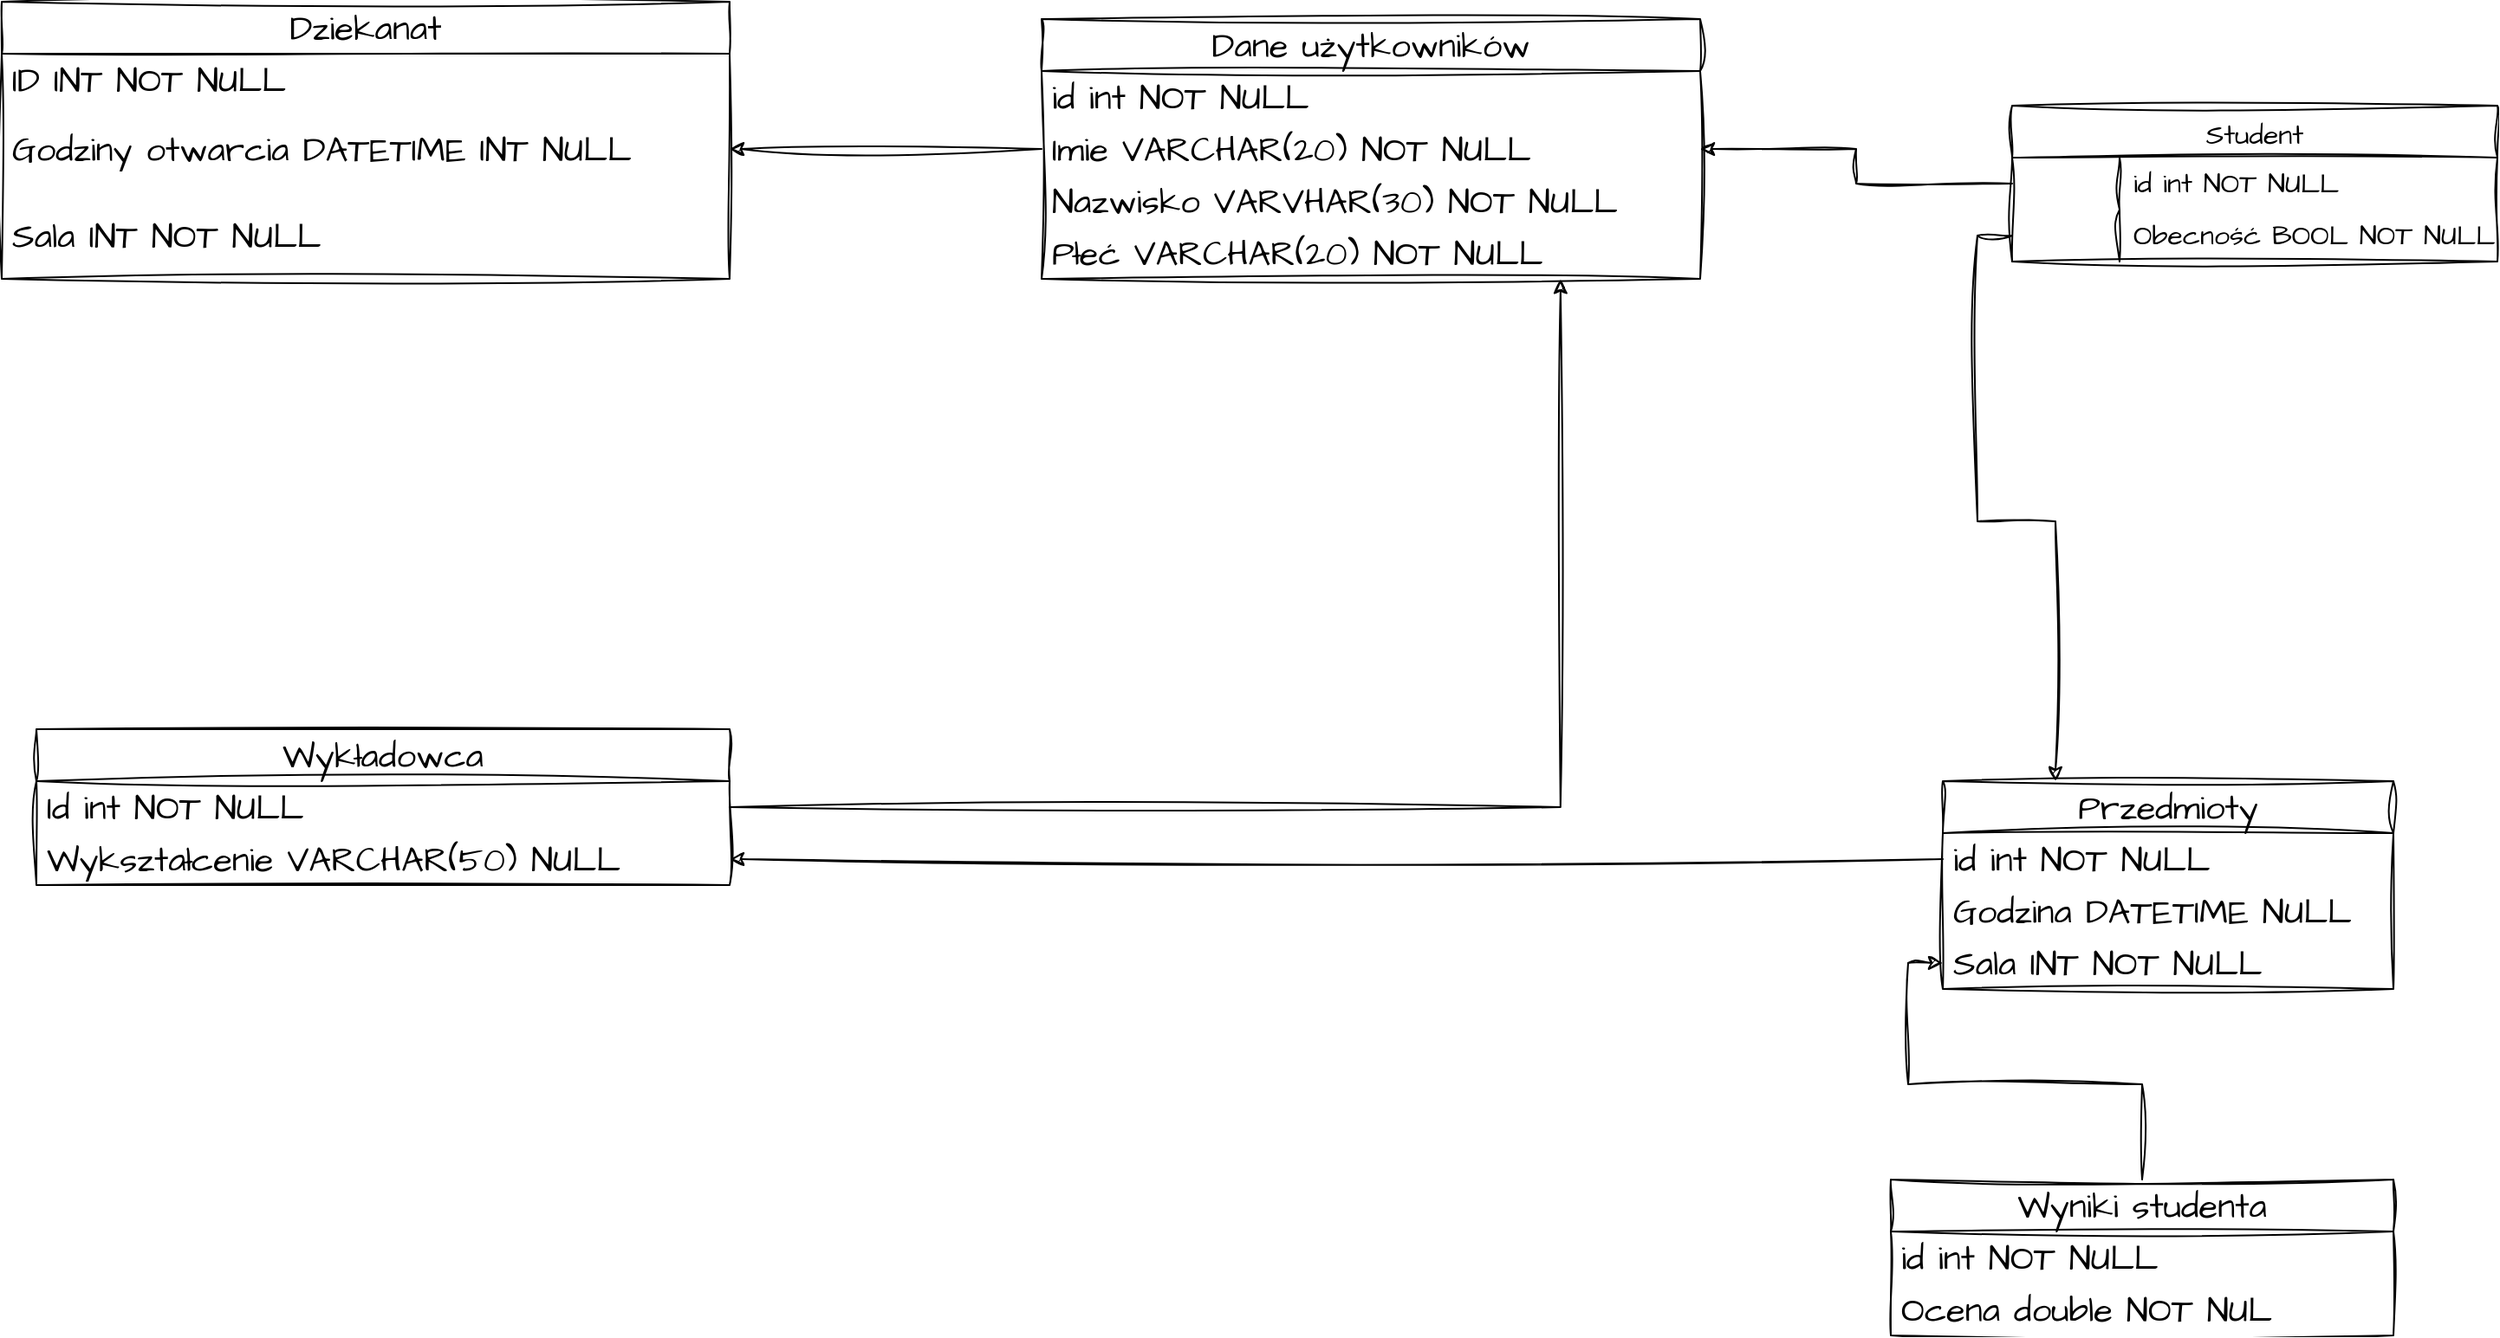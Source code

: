 <mxfile version="21.0.1" type="device"><diagram name="Strona-1" id="avM91-qXKGXIuU8qZFrr"><mxGraphModel dx="2060" dy="1016" grid="1" gridSize="10" guides="1" tooltips="1" connect="1" arrows="1" fold="1" page="1" pageScale="1" pageWidth="827" pageHeight="1169" math="0" shadow="0"><root><mxCell id="0"/><mxCell id="1" parent="0"/><mxCell id="APxhHmnlTaBTzIxI5g7v-2" value="Dziekanat" style="swimlane;fontStyle=0;childLayout=stackLayout;horizontal=1;startSize=30;horizontalStack=0;resizeParent=1;resizeParentMax=0;resizeLast=0;collapsible=1;marginBottom=0;whiteSpace=wrap;html=1;sketch=1;hachureGap=4;jiggle=2;curveFitting=1;fontFamily=Architects Daughter;fontSource=https%3A%2F%2Ffonts.googleapis.com%2Fcss%3Ffamily%3DArchitects%2BDaughter;fontSize=20;" vertex="1" parent="1"><mxGeometry x="130" y="60" width="420" height="160" as="geometry"/></mxCell><mxCell id="APxhHmnlTaBTzIxI5g7v-3" value="ID INT NOT NULL" style="text;strokeColor=none;fillColor=none;align=left;verticalAlign=middle;spacingLeft=4;spacingRight=4;overflow=hidden;points=[[0,0.5],[1,0.5]];portConstraint=eastwest;rotatable=0;whiteSpace=wrap;html=1;fontSize=20;fontFamily=Architects Daughter;" vertex="1" parent="APxhHmnlTaBTzIxI5g7v-2"><mxGeometry y="30" width="420" height="30" as="geometry"/></mxCell><mxCell id="APxhHmnlTaBTzIxI5g7v-20" value="Godziny otwarcia DATETIME INT NULL" style="text;strokeColor=none;fillColor=none;align=left;verticalAlign=middle;spacingLeft=4;spacingRight=4;overflow=hidden;points=[[0,0.5],[1,0.5]];portConstraint=eastwest;rotatable=0;whiteSpace=wrap;html=1;fontSize=20;fontFamily=Architects Daughter;" vertex="1" parent="APxhHmnlTaBTzIxI5g7v-2"><mxGeometry y="60" width="420" height="50" as="geometry"/></mxCell><mxCell id="APxhHmnlTaBTzIxI5g7v-63" value="Sala INT NOT NULL" style="text;strokeColor=none;fillColor=none;align=left;verticalAlign=middle;spacingLeft=4;spacingRight=4;overflow=hidden;points=[[0,0.5],[1,0.5]];portConstraint=eastwest;rotatable=0;whiteSpace=wrap;html=1;fontSize=20;fontFamily=Architects Daughter;" vertex="1" parent="APxhHmnlTaBTzIxI5g7v-2"><mxGeometry y="110" width="420" height="50" as="geometry"/></mxCell><mxCell id="APxhHmnlTaBTzIxI5g7v-101" style="edgeStyle=orthogonalEdgeStyle;rounded=0;sketch=1;hachureGap=4;jiggle=2;curveFitting=1;orthogonalLoop=1;jettySize=auto;html=1;exitX=0;exitY=0.5;exitDx=0;exitDy=0;fontFamily=Architects Daughter;fontSource=https%3A%2F%2Ffonts.googleapis.com%2Fcss%3Ffamily%3DArchitects%2BDaughter;fontSize=16;" edge="1" parent="1" source="APxhHmnlTaBTzIxI5g7v-6" target="APxhHmnlTaBTzIxI5g7v-78"><mxGeometry relative="1" as="geometry"/></mxCell><mxCell id="APxhHmnlTaBTzIxI5g7v-6" value="Student" style="shape=table;startSize=30;container=1;collapsible=0;childLayout=tableLayout;fixedRows=1;rowLines=0;fontStyle=0;strokeColor=default;fontSize=16;sketch=1;hachureGap=4;jiggle=2;curveFitting=1;fontFamily=Architects Daughter;fontSource=https%3A%2F%2Ffonts.googleapis.com%2Fcss%3Ffamily%3DArchitects%2BDaughter;" vertex="1" parent="1"><mxGeometry x="1290" y="120" width="280" height="90" as="geometry"/></mxCell><mxCell id="APxhHmnlTaBTzIxI5g7v-7" value="" style="shape=tableRow;horizontal=0;startSize=0;swimlaneHead=0;swimlaneBody=0;top=0;left=0;bottom=0;right=0;collapsible=0;dropTarget=0;fillColor=none;points=[[0,0.5],[1,0.5]];portConstraint=eastwest;strokeColor=inherit;fontSize=16;sketch=1;hachureGap=4;jiggle=2;curveFitting=1;fontFamily=Architects Daughter;fontSource=https%3A%2F%2Ffonts.googleapis.com%2Fcss%3Ffamily%3DArchitects%2BDaughter;" vertex="1" parent="APxhHmnlTaBTzIxI5g7v-6"><mxGeometry y="30" width="280" height="30" as="geometry"/></mxCell><mxCell id="APxhHmnlTaBTzIxI5g7v-8" value="" style="shape=partialRectangle;html=1;whiteSpace=wrap;connectable=0;fillColor=none;top=0;left=0;bottom=0;right=0;overflow=hidden;pointerEvents=1;strokeColor=inherit;fontSize=16;sketch=1;hachureGap=4;jiggle=2;curveFitting=1;fontFamily=Architects Daughter;fontSource=https%3A%2F%2Ffonts.googleapis.com%2Fcss%3Ffamily%3DArchitects%2BDaughter;" vertex="1" parent="APxhHmnlTaBTzIxI5g7v-7"><mxGeometry width="62" height="30" as="geometry"><mxRectangle width="62" height="30" as="alternateBounds"/></mxGeometry></mxCell><mxCell id="APxhHmnlTaBTzIxI5g7v-9" value="id int NOT NULL" style="shape=partialRectangle;html=1;whiteSpace=wrap;connectable=0;fillColor=none;top=0;left=0;bottom=0;right=0;align=left;spacingLeft=6;overflow=hidden;strokeColor=inherit;fontSize=16;sketch=1;hachureGap=4;jiggle=2;curveFitting=1;fontFamily=Architects Daughter;fontSource=https%3A%2F%2Ffonts.googleapis.com%2Fcss%3Ffamily%3DArchitects%2BDaughter;" vertex="1" parent="APxhHmnlTaBTzIxI5g7v-7"><mxGeometry x="62" width="218" height="30" as="geometry"><mxRectangle width="218" height="30" as="alternateBounds"/></mxGeometry></mxCell><mxCell id="APxhHmnlTaBTzIxI5g7v-26" style="shape=tableRow;horizontal=0;startSize=0;swimlaneHead=0;swimlaneBody=0;top=0;left=0;bottom=0;right=0;collapsible=0;dropTarget=0;fillColor=none;points=[[0,0.5],[1,0.5]];portConstraint=eastwest;strokeColor=inherit;fontSize=16;sketch=1;hachureGap=4;jiggle=2;curveFitting=1;fontFamily=Architects Daughter;fontSource=https%3A%2F%2Ffonts.googleapis.com%2Fcss%3Ffamily%3DArchitects%2BDaughter;" vertex="1" parent="APxhHmnlTaBTzIxI5g7v-6"><mxGeometry y="60" width="280" height="30" as="geometry"/></mxCell><mxCell id="APxhHmnlTaBTzIxI5g7v-27" style="shape=partialRectangle;html=1;whiteSpace=wrap;connectable=0;fillColor=none;top=0;left=0;bottom=0;right=0;overflow=hidden;strokeColor=inherit;fontSize=16;sketch=1;hachureGap=4;jiggle=2;curveFitting=1;fontFamily=Architects Daughter;fontSource=https%3A%2F%2Ffonts.googleapis.com%2Fcss%3Ffamily%3DArchitects%2BDaughter;" vertex="1" parent="APxhHmnlTaBTzIxI5g7v-26"><mxGeometry width="62" height="30" as="geometry"><mxRectangle width="62" height="30" as="alternateBounds"/></mxGeometry></mxCell><mxCell id="APxhHmnlTaBTzIxI5g7v-28" value="Obecność BOOL NOT NULL" style="shape=partialRectangle;html=1;whiteSpace=wrap;connectable=0;fillColor=none;top=0;left=0;bottom=0;right=0;align=left;spacingLeft=6;overflow=hidden;strokeColor=inherit;fontSize=16;sketch=1;hachureGap=4;jiggle=2;curveFitting=1;fontFamily=Architects Daughter;fontSource=https%3A%2F%2Ffonts.googleapis.com%2Fcss%3Ffamily%3DArchitects%2BDaughter;" vertex="1" parent="APxhHmnlTaBTzIxI5g7v-26"><mxGeometry x="62" width="218" height="30" as="geometry"><mxRectangle width="218" height="30" as="alternateBounds"/></mxGeometry></mxCell><mxCell id="APxhHmnlTaBTzIxI5g7v-35" value="Wykładowca" style="swimlane;fontStyle=0;childLayout=stackLayout;horizontal=1;startSize=30;horizontalStack=0;resizeParent=1;resizeParentMax=0;resizeLast=0;collapsible=1;marginBottom=0;whiteSpace=wrap;html=1;sketch=1;hachureGap=4;jiggle=2;curveFitting=1;fontFamily=Architects Daughter;fontSource=https%3A%2F%2Ffonts.googleapis.com%2Fcss%3Ffamily%3DArchitects%2BDaughter;fontSize=20;" vertex="1" parent="1"><mxGeometry x="150" y="480" width="400" height="90" as="geometry"/></mxCell><mxCell id="APxhHmnlTaBTzIxI5g7v-36" value="Id int NOT NULL&lt;span style=&quot;white-space: pre;&quot;&gt;&#9;&lt;/span&gt;" style="text;strokeColor=none;fillColor=none;align=left;verticalAlign=middle;spacingLeft=4;spacingRight=4;overflow=hidden;points=[[0,0.5],[1,0.5]];portConstraint=eastwest;rotatable=0;whiteSpace=wrap;html=1;fontSize=20;fontFamily=Architects Daughter;" vertex="1" parent="APxhHmnlTaBTzIxI5g7v-35"><mxGeometry y="30" width="400" height="30" as="geometry"/></mxCell><mxCell id="APxhHmnlTaBTzIxI5g7v-45" value="Wykształcenie VARCHAR(50) NULL" style="text;strokeColor=none;fillColor=none;align=left;verticalAlign=middle;spacingLeft=4;spacingRight=4;overflow=hidden;points=[[0,0.5],[1,0.5]];portConstraint=eastwest;rotatable=0;whiteSpace=wrap;html=1;fontSize=20;fontFamily=Architects Daughter;" vertex="1" parent="APxhHmnlTaBTzIxI5g7v-35"><mxGeometry y="60" width="400" height="30" as="geometry"/></mxCell><mxCell id="APxhHmnlTaBTzIxI5g7v-51" value="Przedmioty" style="swimlane;fontStyle=0;childLayout=stackLayout;horizontal=1;startSize=30;horizontalStack=0;resizeParent=1;resizeParentMax=0;resizeLast=0;collapsible=1;marginBottom=0;whiteSpace=wrap;html=1;sketch=1;hachureGap=4;jiggle=2;curveFitting=1;fontFamily=Architects Daughter;fontSource=https%3A%2F%2Ffonts.googleapis.com%2Fcss%3Ffamily%3DArchitects%2BDaughter;fontSize=20;" vertex="1" parent="1"><mxGeometry x="1250" y="510" width="260" height="120" as="geometry"/></mxCell><mxCell id="APxhHmnlTaBTzIxI5g7v-52" value="id int NOT NULL" style="text;strokeColor=none;fillColor=none;align=left;verticalAlign=middle;spacingLeft=4;spacingRight=4;overflow=hidden;points=[[0,0.5],[1,0.5]];portConstraint=eastwest;rotatable=0;whiteSpace=wrap;html=1;fontSize=20;fontFamily=Architects Daughter;" vertex="1" parent="APxhHmnlTaBTzIxI5g7v-51"><mxGeometry y="30" width="260" height="30" as="geometry"/></mxCell><mxCell id="APxhHmnlTaBTzIxI5g7v-60" value="Godzina DATETIME NULL" style="text;strokeColor=none;fillColor=none;align=left;verticalAlign=middle;spacingLeft=4;spacingRight=4;overflow=hidden;points=[[0,0.5],[1,0.5]];portConstraint=eastwest;rotatable=0;whiteSpace=wrap;html=1;fontSize=20;fontFamily=Architects Daughter;" vertex="1" parent="APxhHmnlTaBTzIxI5g7v-51"><mxGeometry y="60" width="260" height="30" as="geometry"/></mxCell><mxCell id="APxhHmnlTaBTzIxI5g7v-62" value="Sala INT NOT NULL" style="text;strokeColor=none;fillColor=none;align=left;verticalAlign=middle;spacingLeft=4;spacingRight=4;overflow=hidden;points=[[0,0.5],[1,0.5]];portConstraint=eastwest;rotatable=0;whiteSpace=wrap;html=1;fontSize=20;fontFamily=Architects Daughter;" vertex="1" parent="APxhHmnlTaBTzIxI5g7v-51"><mxGeometry y="90" width="260" height="30" as="geometry"/></mxCell><mxCell id="APxhHmnlTaBTzIxI5g7v-88" style="edgeStyle=orthogonalEdgeStyle;rounded=0;sketch=1;hachureGap=4;jiggle=2;curveFitting=1;orthogonalLoop=1;jettySize=auto;html=1;exitX=0.5;exitY=0;exitDx=0;exitDy=0;fontFamily=Architects Daughter;fontSource=https%3A%2F%2Ffonts.googleapis.com%2Fcss%3Ffamily%3DArchitects%2BDaughter;fontSize=16;" edge="1" parent="1" source="APxhHmnlTaBTzIxI5g7v-67" target="APxhHmnlTaBTzIxI5g7v-62"><mxGeometry relative="1" as="geometry"/></mxCell><mxCell id="APxhHmnlTaBTzIxI5g7v-67" value="Wyniki studenta" style="swimlane;fontStyle=0;childLayout=stackLayout;horizontal=1;startSize=30;horizontalStack=0;resizeParent=1;resizeParentMax=0;resizeLast=0;collapsible=1;marginBottom=0;whiteSpace=wrap;html=1;sketch=1;hachureGap=4;jiggle=2;curveFitting=1;fontFamily=Architects Daughter;fontSource=https%3A%2F%2Ffonts.googleapis.com%2Fcss%3Ffamily%3DArchitects%2BDaughter;fontSize=20;" vertex="1" parent="1"><mxGeometry x="1220" y="740" width="290" height="90" as="geometry"/></mxCell><mxCell id="APxhHmnlTaBTzIxI5g7v-68" value="id int NOT NULL" style="text;strokeColor=none;fillColor=none;align=left;verticalAlign=middle;spacingLeft=4;spacingRight=4;overflow=hidden;points=[[0,0.5],[1,0.5]];portConstraint=eastwest;rotatable=0;whiteSpace=wrap;html=1;fontSize=20;fontFamily=Architects Daughter;" vertex="1" parent="APxhHmnlTaBTzIxI5g7v-67"><mxGeometry y="30" width="290" height="30" as="geometry"/></mxCell><mxCell id="APxhHmnlTaBTzIxI5g7v-69" value="Ocena double NOT NUL" style="text;strokeColor=none;fillColor=none;align=left;verticalAlign=middle;spacingLeft=4;spacingRight=4;overflow=hidden;points=[[0,0.5],[1,0.5]];portConstraint=eastwest;rotatable=0;whiteSpace=wrap;html=1;fontSize=20;fontFamily=Architects Daughter;" vertex="1" parent="APxhHmnlTaBTzIxI5g7v-67"><mxGeometry y="60" width="290" height="30" as="geometry"/></mxCell><mxCell id="APxhHmnlTaBTzIxI5g7v-76" value="Dane użytkowników" style="swimlane;fontStyle=0;childLayout=stackLayout;horizontal=1;startSize=30;horizontalStack=0;resizeParent=1;resizeParentMax=0;resizeLast=0;collapsible=1;marginBottom=0;whiteSpace=wrap;html=1;sketch=1;hachureGap=4;jiggle=2;curveFitting=1;fontFamily=Architects Daughter;fontSource=https%3A%2F%2Ffonts.googleapis.com%2Fcss%3Ffamily%3DArchitects%2BDaughter;fontSize=20;" vertex="1" parent="1"><mxGeometry x="730" y="70" width="380" height="150" as="geometry"/></mxCell><mxCell id="APxhHmnlTaBTzIxI5g7v-77" value="id int NOT NULL" style="text;strokeColor=none;fillColor=none;align=left;verticalAlign=middle;spacingLeft=4;spacingRight=4;overflow=hidden;points=[[0,0.5],[1,0.5]];portConstraint=eastwest;rotatable=0;whiteSpace=wrap;html=1;fontSize=20;fontFamily=Architects Daughter;" vertex="1" parent="APxhHmnlTaBTzIxI5g7v-76"><mxGeometry y="30" width="380" height="30" as="geometry"/></mxCell><mxCell id="APxhHmnlTaBTzIxI5g7v-78" value="Imie VARCHAR(20) NOT NULL" style="text;strokeColor=none;fillColor=none;align=left;verticalAlign=middle;spacingLeft=4;spacingRight=4;overflow=hidden;points=[[0,0.5],[1,0.5]];portConstraint=eastwest;rotatable=0;whiteSpace=wrap;html=1;fontSize=20;fontFamily=Architects Daughter;" vertex="1" parent="APxhHmnlTaBTzIxI5g7v-76"><mxGeometry y="60" width="380" height="30" as="geometry"/></mxCell><mxCell id="APxhHmnlTaBTzIxI5g7v-79" value="Nazwisko VARVHAR(30) NOT NULL" style="text;strokeColor=none;fillColor=none;align=left;verticalAlign=middle;spacingLeft=4;spacingRight=4;overflow=hidden;points=[[0,0.5],[1,0.5]];portConstraint=eastwest;rotatable=0;whiteSpace=wrap;html=1;fontSize=20;fontFamily=Architects Daughter;" vertex="1" parent="APxhHmnlTaBTzIxI5g7v-76"><mxGeometry y="90" width="380" height="30" as="geometry"/></mxCell><mxCell id="APxhHmnlTaBTzIxI5g7v-93" value="Płeć VARCHAR(20) NOT NULL" style="text;strokeColor=none;fillColor=none;align=left;verticalAlign=middle;spacingLeft=4;spacingRight=4;overflow=hidden;points=[[0,0.5],[1,0.5]];portConstraint=eastwest;rotatable=0;whiteSpace=wrap;html=1;fontSize=20;fontFamily=Architects Daughter;" vertex="1" parent="APxhHmnlTaBTzIxI5g7v-76"><mxGeometry y="120" width="380" height="30" as="geometry"/></mxCell><mxCell id="APxhHmnlTaBTzIxI5g7v-89" style="edgeStyle=orthogonalEdgeStyle;rounded=0;sketch=1;hachureGap=4;jiggle=2;curveFitting=1;orthogonalLoop=1;jettySize=auto;html=1;exitX=0;exitY=0.5;exitDx=0;exitDy=0;entryX=0.25;entryY=0;entryDx=0;entryDy=0;fontFamily=Architects Daughter;fontSource=https%3A%2F%2Ffonts.googleapis.com%2Fcss%3Ffamily%3DArchitects%2BDaughter;fontSize=16;" edge="1" parent="1" source="APxhHmnlTaBTzIxI5g7v-26" target="APxhHmnlTaBTzIxI5g7v-51"><mxGeometry relative="1" as="geometry"/></mxCell><mxCell id="APxhHmnlTaBTzIxI5g7v-91" style="edgeStyle=orthogonalEdgeStyle;rounded=0;sketch=1;hachureGap=4;jiggle=2;curveFitting=1;orthogonalLoop=1;jettySize=auto;html=1;exitX=0;exitY=0.5;exitDx=0;exitDy=0;entryX=1.008;entryY=0.052;entryDx=0;entryDy=0;entryPerimeter=0;fontFamily=Architects Daughter;fontSource=https%3A%2F%2Ffonts.googleapis.com%2Fcss%3Ffamily%3DArchitects%2BDaughter;fontSize=16;" edge="1" parent="1" source="APxhHmnlTaBTzIxI5g7v-10" target="APxhHmnlTaBTzIxI5g7v-78"><mxGeometry relative="1" as="geometry"/></mxCell><mxCell id="APxhHmnlTaBTzIxI5g7v-92" style="edgeStyle=orthogonalEdgeStyle;rounded=0;sketch=1;hachureGap=4;jiggle=2;curveFitting=1;orthogonalLoop=1;jettySize=auto;html=1;exitX=0;exitY=0.5;exitDx=0;exitDy=0;fontFamily=Architects Daughter;fontSource=https%3A%2F%2Ffonts.googleapis.com%2Fcss%3Ffamily%3DArchitects%2BDaughter;fontSize=16;" edge="1" parent="1" source="APxhHmnlTaBTzIxI5g7v-78" target="APxhHmnlTaBTzIxI5g7v-20"><mxGeometry relative="1" as="geometry"/></mxCell><mxCell id="APxhHmnlTaBTzIxI5g7v-94" style="edgeStyle=orthogonalEdgeStyle;rounded=0;sketch=1;hachureGap=4;jiggle=2;curveFitting=1;orthogonalLoop=1;jettySize=auto;html=1;exitX=1;exitY=0.5;exitDx=0;exitDy=0;entryX=0.837;entryY=1.005;entryDx=0;entryDy=0;entryPerimeter=0;fontFamily=Architects Daughter;fontSource=https%3A%2F%2Ffonts.googleapis.com%2Fcss%3Ffamily%3DArchitects%2BDaughter;fontSize=16;" edge="1" parent="1" source="APxhHmnlTaBTzIxI5g7v-37" target="APxhHmnlTaBTzIxI5g7v-93"><mxGeometry relative="1" as="geometry"/></mxCell><mxCell id="APxhHmnlTaBTzIxI5g7v-100" style="edgeStyle=orthogonalEdgeStyle;rounded=0;sketch=1;hachureGap=4;jiggle=2;curveFitting=1;orthogonalLoop=1;jettySize=auto;html=1;exitX=1;exitY=0.5;exitDx=0;exitDy=0;entryX=0.788;entryY=1.005;entryDx=0;entryDy=0;entryPerimeter=0;fontFamily=Architects Daughter;fontSource=https%3A%2F%2Ffonts.googleapis.com%2Fcss%3Ffamily%3DArchitects%2BDaughter;fontSize=16;" edge="1" parent="1" source="APxhHmnlTaBTzIxI5g7v-36" target="APxhHmnlTaBTzIxI5g7v-93"><mxGeometry relative="1" as="geometry"/></mxCell><mxCell id="APxhHmnlTaBTzIxI5g7v-103" style="edgeStyle=orthogonalEdgeStyle;rounded=0;sketch=1;hachureGap=4;jiggle=2;curveFitting=1;orthogonalLoop=1;jettySize=auto;html=1;exitX=0;exitY=0.5;exitDx=0;exitDy=0;fontFamily=Architects Daughter;fontSource=https%3A%2F%2Ffonts.googleapis.com%2Fcss%3Ffamily%3DArchitects%2BDaughter;fontSize=16;" edge="1" parent="1" source="APxhHmnlTaBTzIxI5g7v-52" target="APxhHmnlTaBTzIxI5g7v-45"><mxGeometry relative="1" as="geometry"/></mxCell></root></mxGraphModel></diagram></mxfile>